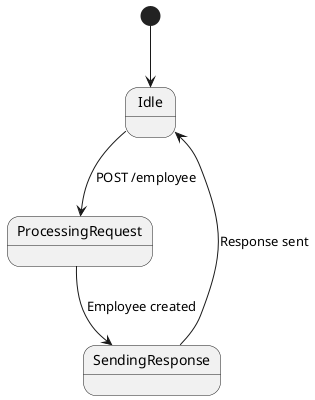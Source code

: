 @startuml
[*] --> Idle
Idle --> ProcessingRequest : POST /employee
ProcessingRequest --> SendingResponse : Employee created
SendingResponse --> Idle : Response sent
@enduml
